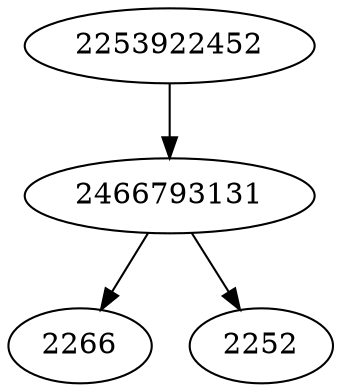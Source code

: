 strict digraph  {
2253922452;
2266;
2466793131;
2252;
2253922452 -> 2466793131;
2466793131 -> 2252;
2466793131 -> 2266;
}
